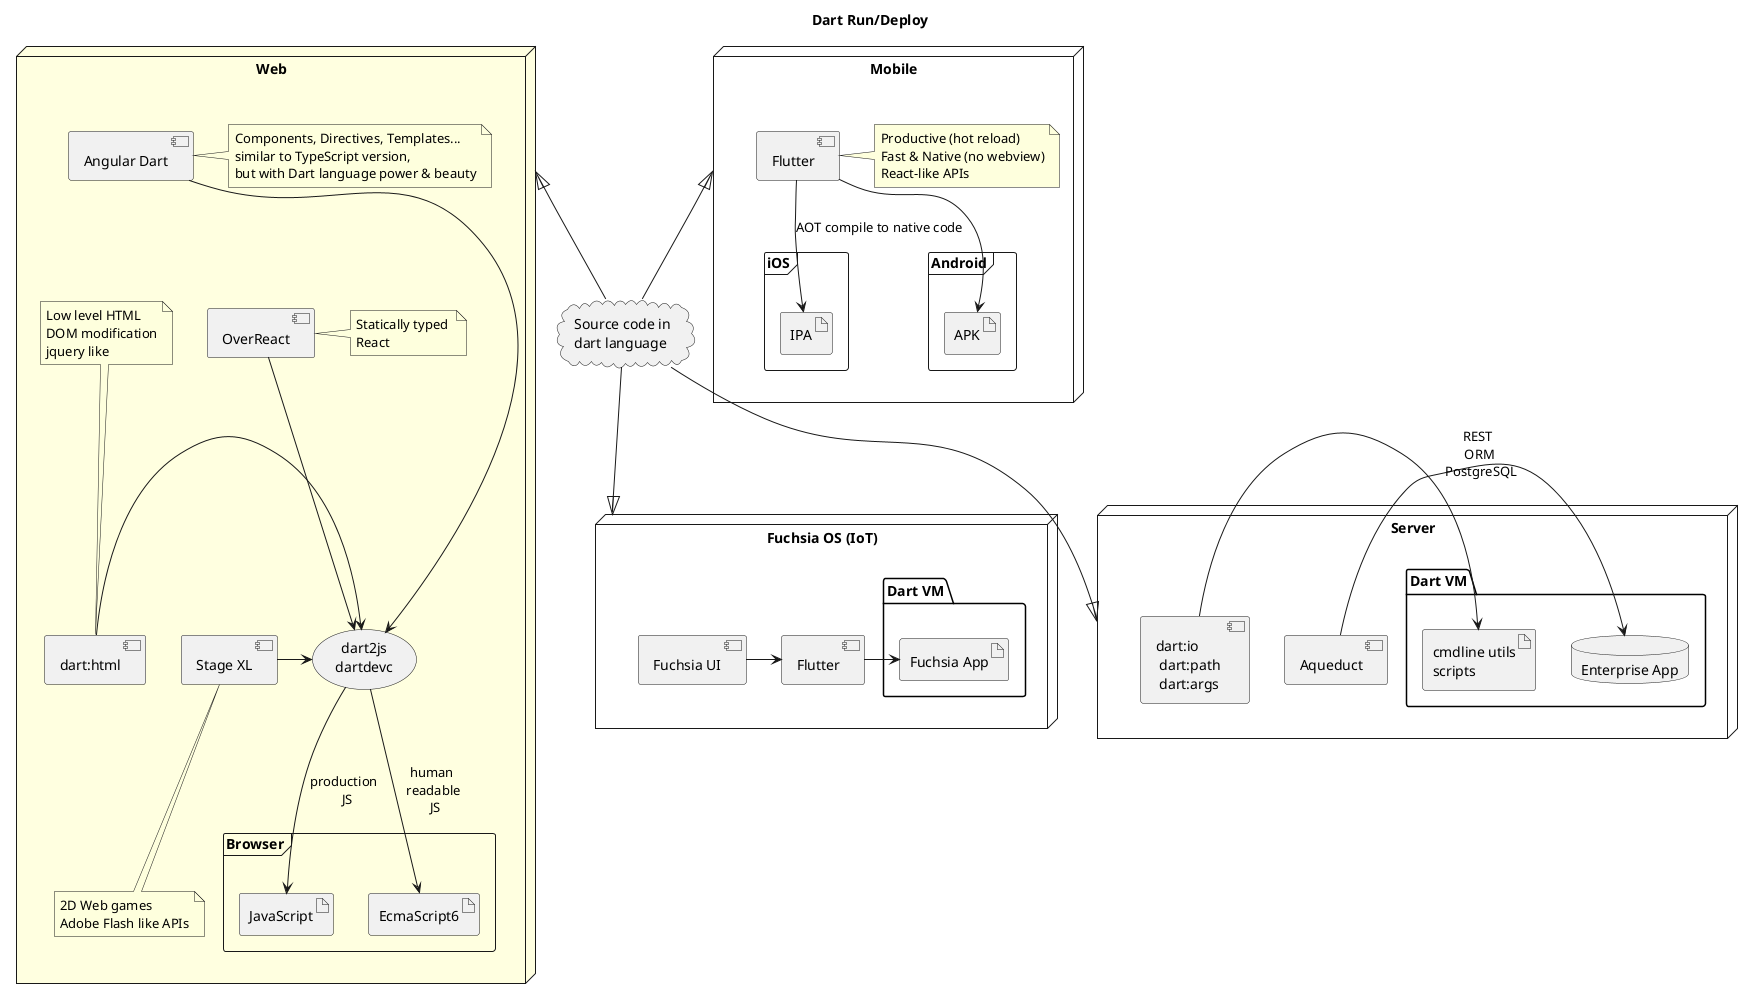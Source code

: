 @startuml

title Dart Run/Deploy

cloud "Source code in \ndart language" as source

node "Web" as web #lightyellow {

    usecase dart2js [
        dart2js
        dartdevc
    ]

    [Angular Dart] as angular [[https://webdev.dartlang.org/angular]]
    note right of angular
        Components, Directives, Templates...
        similar to TypeScript version,
        but with Dart language power & beauty
    end note
    angular ---> dart2js

    [OverReact] as overReact [[https://pub.dartlang.org/packages/over_react]]
    note right of overReact: Statically typed \nReact
    overReact --> dart2js

    [dart:html] as dartHtml [[https://webdev.dartlang.org/guides/web-programming#low-level-html]]
    note top of dartHtml
        Low level HTML
        DOM modification
        jquery like
    end note
    dartHtml -> dart2js

    [Stage XL] as stageXL [[http://www.stagexl.org/]]
    note bottom of stageXL
        2D Web games
        Adobe Flash like APIs
    end note
    stageXL -> dart2js

    frame Browser {
        artifact JavaScript
        artifact EcmaScript6
    }

    dart2js --> JavaScript: production \n JS
    dart2js --> EcmaScript6: human \n readable \n JS
}

node "Mobile" as mobile {
    [Flutter] as flutter [[https://flutter.io]]
    note right of flutter
        Productive (hot reload)
        Fast & Native (no webview)
        React-like APIs
    end note

    frame iOS {
        artifact IPA
    }

    frame Android {
        artifact APK
    }

    flutter --> IPA: AOT compile to native code
    flutter --> APK
}

node "Fuchsia OS (IoT)" as fuchsia {
    [Fuchsia UI] as fuchsiaUI [[https://fuchsia.googlesource.com/docs/+/master/book.md]]

    [Flutter] as fuchsiaFlutter

    package "Dart VM" as fuchsiaVM {
        artifact fuchsiaApp [
            Fuchsia App
        ]
    }

    fuchsiaUI -> fuchsiaFlutter
    fuchsiaFlutter -> fuchsiaApp

}

node "Server" as server {
    [Aqueduct] as aqueduct [[https://aqueduct.io/]]
    [dart:io \n dart:path \n dart:args] as cmdlinePackages [[https://www.dartlang.org/tutorials/dart-vm/cmdline]]

    package "Dart VM" {
        artifact cmdline [
            cmdline utils
            scripts
        ]
        database "Enterprise App" as enterprise
    }

    aqueduct -> enterprise: REST \n ORM \n PostgreSQL
    cmdlinePackages -> cmdline
}


source -up-|> mobile
source -up-|> web
source -down-|> fuchsia
source -down-|> server

@enduml